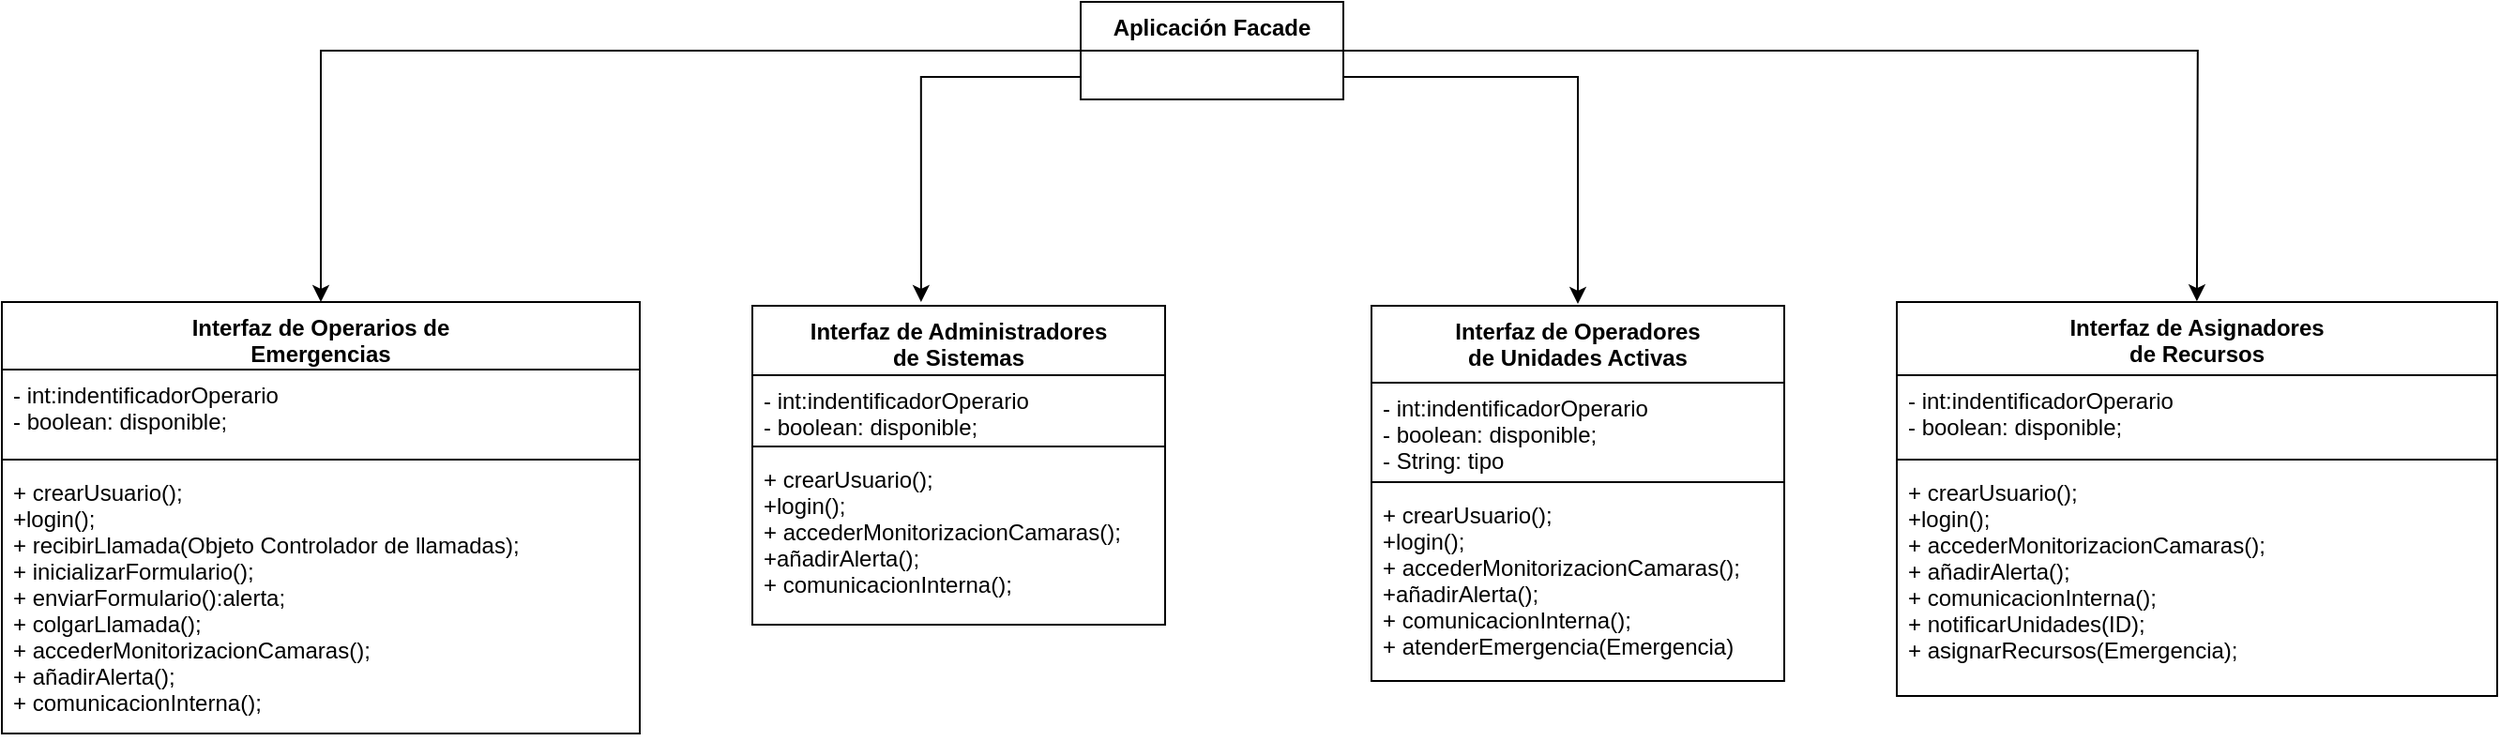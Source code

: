 <mxfile version="12.2.4" type="device" pages="1"><diagram id="YfP-47fn_uaHWJA-869o" name="Page-1"><mxGraphModel dx="1422" dy="791" grid="1" gridSize="10" guides="1" tooltips="1" connect="1" arrows="1" fold="1" page="1" pageScale="1" pageWidth="1169" pageHeight="1654" math="0" shadow="0"><root><mxCell id="0"/><mxCell id="1" parent="0"/><mxCell id="xYlQtGv0gIFEdosYhHc--28" style="edgeStyle=orthogonalEdgeStyle;rounded=0;orthogonalLoop=1;jettySize=auto;html=1;entryX=0.5;entryY=0;entryDx=0;entryDy=0;" parent="1" source="xYlQtGv0gIFEdosYhHc--1" target="xYlQtGv0gIFEdosYhHc--6" edge="1"><mxGeometry relative="1" as="geometry"/></mxCell><mxCell id="xYlQtGv0gIFEdosYhHc--32" style="edgeStyle=orthogonalEdgeStyle;rounded=0;orthogonalLoop=1;jettySize=auto;html=1;" parent="1" source="xYlQtGv0gIFEdosYhHc--1" edge="1"><mxGeometry relative="1" as="geometry"><Array as="points"><mxPoint x="990" y="120"/><mxPoint x="990" y="241"/></Array><mxPoint x="990" y="241" as="targetPoint"/></mxGeometry></mxCell><mxCell id="jGlRs9fjl63yYrorLPGz-17" style="edgeStyle=orthogonalEdgeStyle;rounded=0;orthogonalLoop=1;jettySize=auto;html=1;" parent="1" source="xYlQtGv0gIFEdosYhHc--1" edge="1"><mxGeometry relative="1" as="geometry"><Array as="points"><mxPoint x="640" y="120"/></Array><mxPoint x="639.941" y="240" as="targetPoint"/></mxGeometry></mxCell><mxCell id="jGlRs9fjl63yYrorLPGz-18" style="edgeStyle=orthogonalEdgeStyle;rounded=0;orthogonalLoop=1;jettySize=auto;html=1;entryX=0.5;entryY=0;entryDx=0;entryDy=0;" parent="1" source="xYlQtGv0gIFEdosYhHc--1" edge="1"><mxGeometry relative="1" as="geometry"><mxPoint x="1319.941" y="239.588" as="targetPoint"/></mxGeometry></mxCell><mxCell id="xYlQtGv0gIFEdosYhHc--1" value="Aplicación Facade" style="swimlane;fontStyle=1;childLayout=stackLayout;horizontal=1;startSize=26;fillColor=none;horizontalStack=0;resizeParent=1;resizeParentMax=0;resizeLast=0;collapsible=1;marginBottom=0;" parent="1" vertex="1"><mxGeometry x="725" y="80" width="140" height="52" as="geometry"/></mxCell><mxCell id="xYlQtGv0gIFEdosYhHc--6" value="Interfaz de Operarios de&#xA; Emergencias" style="swimlane;fontStyle=1;align=center;verticalAlign=top;childLayout=stackLayout;horizontal=1;startSize=36;horizontalStack=0;resizeParent=1;resizeParentMax=0;resizeLast=0;collapsible=1;marginBottom=0;" parent="1" vertex="1"><mxGeometry x="150" y="240" width="340" height="230" as="geometry"/></mxCell><mxCell id="xYlQtGv0gIFEdosYhHc--7" value="- int:indentificadorOperario&#xA;- boolean: disponible;&#xA;" style="text;strokeColor=none;fillColor=none;align=left;verticalAlign=top;spacingLeft=4;spacingRight=4;overflow=hidden;rotatable=0;points=[[0,0.5],[1,0.5]];portConstraint=eastwest;" parent="xYlQtGv0gIFEdosYhHc--6" vertex="1"><mxGeometry y="36" width="340" height="44" as="geometry"/></mxCell><mxCell id="xYlQtGv0gIFEdosYhHc--8" value="" style="line;strokeWidth=1;fillColor=none;align=left;verticalAlign=middle;spacingTop=-1;spacingLeft=3;spacingRight=3;rotatable=0;labelPosition=right;points=[];portConstraint=eastwest;" parent="xYlQtGv0gIFEdosYhHc--6" vertex="1"><mxGeometry y="80" width="340" height="8" as="geometry"/></mxCell><mxCell id="xYlQtGv0gIFEdosYhHc--9" value="+ crearUsuario();&#xA;+login();&#xA;+ recibirLlamada(Objeto Controlador de llamadas);&#xA;+ inicializarFormulario();&#xA;+ enviarFormulario():alerta;&#xA;+ colgarLlamada();&#xA;+ accederMonitorizacionCamaras();&#xA;+ añadirAlerta();&#xA;+ comunicacionInterna();&#xA;" style="text;strokeColor=none;fillColor=none;align=left;verticalAlign=top;spacingLeft=4;spacingRight=4;overflow=hidden;rotatable=0;points=[[0,0.5],[1,0.5]];portConstraint=eastwest;" parent="xYlQtGv0gIFEdosYhHc--6" vertex="1"><mxGeometry y="88" width="340" height="142" as="geometry"/></mxCell><mxCell id="P8qGFg3FzJUNbgZ4QVgz-5" value="Interfaz de Operadores&#xA; de Unidades Activas" style="swimlane;fontStyle=1;align=center;verticalAlign=top;childLayout=stackLayout;horizontal=1;startSize=41;horizontalStack=0;resizeParent=1;resizeParentMax=0;resizeLast=0;collapsible=1;marginBottom=0;" parent="1" vertex="1"><mxGeometry x="880" y="242" width="220" height="200" as="geometry"/></mxCell><mxCell id="P8qGFg3FzJUNbgZ4QVgz-6" value="- int:indentificadorOperario&#xA;- boolean: disponible;&#xA;- String: tipo&#xA;&#xA;&#xA;" style="text;strokeColor=none;fillColor=none;align=left;verticalAlign=top;spacingLeft=4;spacingRight=4;overflow=hidden;rotatable=0;points=[[0,0.5],[1,0.5]];portConstraint=eastwest;" parent="P8qGFg3FzJUNbgZ4QVgz-5" vertex="1"><mxGeometry y="41" width="220" height="49" as="geometry"/></mxCell><mxCell id="P8qGFg3FzJUNbgZ4QVgz-7" value="" style="line;strokeWidth=1;fillColor=none;align=left;verticalAlign=middle;spacingTop=-1;spacingLeft=3;spacingRight=3;rotatable=0;labelPosition=right;points=[];portConstraint=eastwest;" parent="P8qGFg3FzJUNbgZ4QVgz-5" vertex="1"><mxGeometry y="90" width="220" height="8" as="geometry"/></mxCell><mxCell id="P8qGFg3FzJUNbgZ4QVgz-8" value="+ crearUsuario();&#xA;+login();&#xA;+ accederMonitorizacionCamaras();&#xA;+añadirAlerta();&#xA;+ comunicacionInterna();&#xA;+ atenderEmergencia(Emergencia)&#xA;" style="text;strokeColor=none;fillColor=none;align=left;verticalAlign=top;spacingLeft=4;spacingRight=4;overflow=hidden;rotatable=0;points=[[0,0.5],[1,0.5]];portConstraint=eastwest;" parent="P8qGFg3FzJUNbgZ4QVgz-5" vertex="1"><mxGeometry y="98" width="220" height="102" as="geometry"/></mxCell><mxCell id="P8qGFg3FzJUNbgZ4QVgz-13" value="Interfaz de Asignadores &#xA;de Recursos" style="swimlane;fontStyle=1;align=center;verticalAlign=top;childLayout=stackLayout;horizontal=1;startSize=39;horizontalStack=0;resizeParent=1;resizeParentMax=0;resizeLast=0;collapsible=1;marginBottom=0;" parent="1" vertex="1"><mxGeometry x="1160" y="240" width="320" height="210" as="geometry"/></mxCell><mxCell id="P8qGFg3FzJUNbgZ4QVgz-14" value="- int:indentificadorOperario&#xA;- boolean: disponible;&#xA;" style="text;strokeColor=none;fillColor=none;align=left;verticalAlign=top;spacingLeft=4;spacingRight=4;overflow=hidden;rotatable=0;points=[[0,0.5],[1,0.5]];portConstraint=eastwest;" parent="P8qGFg3FzJUNbgZ4QVgz-13" vertex="1"><mxGeometry y="39" width="320" height="41" as="geometry"/></mxCell><mxCell id="P8qGFg3FzJUNbgZ4QVgz-15" value="" style="line;strokeWidth=1;fillColor=none;align=left;verticalAlign=middle;spacingTop=-1;spacingLeft=3;spacingRight=3;rotatable=0;labelPosition=right;points=[];portConstraint=eastwest;" parent="P8qGFg3FzJUNbgZ4QVgz-13" vertex="1"><mxGeometry y="80" width="320" height="8" as="geometry"/></mxCell><mxCell id="P8qGFg3FzJUNbgZ4QVgz-16" value="+ crearUsuario();&#xA;+login();&#xA;+ accederMonitorizacionCamaras();&#xA;+ añadirAlerta();&#xA;+ comunicacionInterna();&#xA;+ notificarUnidades(ID);&#xA;+ asignarRecursos(Emergencia);" style="text;strokeColor=none;fillColor=none;align=left;verticalAlign=top;spacingLeft=4;spacingRight=4;overflow=hidden;rotatable=0;points=[[0,0.5],[1,0.5]];portConstraint=eastwest;" parent="P8qGFg3FzJUNbgZ4QVgz-13" vertex="1"><mxGeometry y="88" width="320" height="122" as="geometry"/></mxCell><mxCell id="P8qGFg3FzJUNbgZ4QVgz-23" value="Interfaz de Administradores&#xA; de Sistemas" style="swimlane;fontStyle=1;align=center;verticalAlign=top;childLayout=stackLayout;horizontal=1;startSize=37;horizontalStack=0;resizeParent=1;resizeParentMax=0;resizeLast=0;collapsible=1;marginBottom=0;" parent="1" vertex="1"><mxGeometry x="550" y="242" width="220" height="170" as="geometry"/></mxCell><mxCell id="P8qGFg3FzJUNbgZ4QVgz-24" value="- int:indentificadorOperario&#xA;- boolean: disponible;&#xA;" style="text;strokeColor=none;fillColor=none;align=left;verticalAlign=top;spacingLeft=4;spacingRight=4;overflow=hidden;rotatable=0;points=[[0,0.5],[1,0.5]];portConstraint=eastwest;" parent="P8qGFg3FzJUNbgZ4QVgz-23" vertex="1"><mxGeometry y="37" width="220" height="34" as="geometry"/></mxCell><mxCell id="P8qGFg3FzJUNbgZ4QVgz-25" value="" style="line;strokeWidth=1;fillColor=none;align=left;verticalAlign=middle;spacingTop=-1;spacingLeft=3;spacingRight=3;rotatable=0;labelPosition=right;points=[];portConstraint=eastwest;" parent="P8qGFg3FzJUNbgZ4QVgz-23" vertex="1"><mxGeometry y="71" width="220" height="8" as="geometry"/></mxCell><mxCell id="P8qGFg3FzJUNbgZ4QVgz-26" value="+ crearUsuario();&#xA;+login();&#xA;+ accederMonitorizacionCamaras();&#xA;+añadirAlerta();&#xA;+ comunicacionInterna();&#xA;&#xA;" style="text;strokeColor=none;fillColor=none;align=left;verticalAlign=top;spacingLeft=4;spacingRight=4;overflow=hidden;rotatable=0;points=[[0,0.5],[1,0.5]];portConstraint=eastwest;" parent="P8qGFg3FzJUNbgZ4QVgz-23" vertex="1"><mxGeometry y="79" width="220" height="91" as="geometry"/></mxCell></root></mxGraphModel></diagram></mxfile>